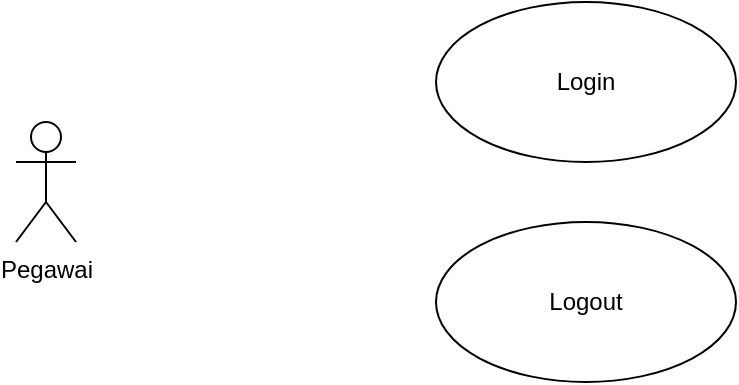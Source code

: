 <mxfile version="11.3.0" type="github" pages="1"><diagram id="0AuPJScYM4qMPWPRkRVe" name="Page-1"><mxGraphModel dx="854" dy="475" grid="1" gridSize="10" guides="1" tooltips="1" connect="1" arrows="1" fold="1" page="1" pageScale="1" pageWidth="827" pageHeight="1169" math="0" shadow="0"><root><mxCell id="0"/><mxCell id="1" parent="0"/><mxCell id="hk42ayqimaatxT_HRpkQ-2" value="Pegawai" style="shape=umlActor;verticalLabelPosition=bottom;labelBackgroundColor=#ffffff;verticalAlign=top;html=1;outlineConnect=0;" vertex="1" parent="1"><mxGeometry x="120" y="140" width="30" height="60" as="geometry"/></mxCell><mxCell id="hk42ayqimaatxT_HRpkQ-3" value="Login" style="ellipse;whiteSpace=wrap;html=1;" vertex="1" parent="1"><mxGeometry x="330" y="80" width="150" height="80" as="geometry"/></mxCell><mxCell id="hk42ayqimaatxT_HRpkQ-4" value="Logout" style="ellipse;whiteSpace=wrap;html=1;" vertex="1" parent="1"><mxGeometry x="330" y="190" width="150" height="80" as="geometry"/></mxCell></root></mxGraphModel></diagram></mxfile>
